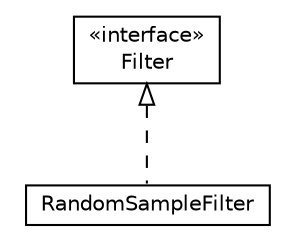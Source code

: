 #!/usr/local/bin/dot
#
# Class diagram 
# Generated by UMLGraph version 5.2 (http://www.umlgraph.org/)
#

digraph G {
	edge [fontname="Helvetica",fontsize=10,labelfontname="Helvetica",labelfontsize=10];
	node [fontname="Helvetica",fontsize=10,shape=plaintext];
	nodesep=0.25;
	ranksep=0.5;
	// com.isnotworking.recfwk.filters.RandomSampleFilter
	c25 [label=<<table title="com.isnotworking.recfwk.filters.RandomSampleFilter" border="0" cellborder="1" cellspacing="0" cellpadding="2" port="p" href="./RandomSampleFilter.html">
		<tr><td><table border="0" cellspacing="0" cellpadding="1">
<tr><td align="center" balign="center"> RandomSampleFilter </td></tr>
		</table></td></tr>
		</table>>, fontname="Helvetica", fontcolor="black", fontsize=10.0];
	// com.isnotworking.recfwk.filters.Filter
	c26 [label=<<table title="com.isnotworking.recfwk.filters.Filter" border="0" cellborder="1" cellspacing="0" cellpadding="2" port="p" href="./Filter.html">
		<tr><td><table border="0" cellspacing="0" cellpadding="1">
<tr><td align="center" balign="center"> &#171;interface&#187; </td></tr>
<tr><td align="center" balign="center"> Filter </td></tr>
		</table></td></tr>
		</table>>, fontname="Helvetica", fontcolor="black", fontsize=10.0];
	//com.isnotworking.recfwk.filters.RandomSampleFilter implements com.isnotworking.recfwk.filters.Filter
	c26:p -> c25:p [dir=back,arrowtail=empty,style=dashed];
}

